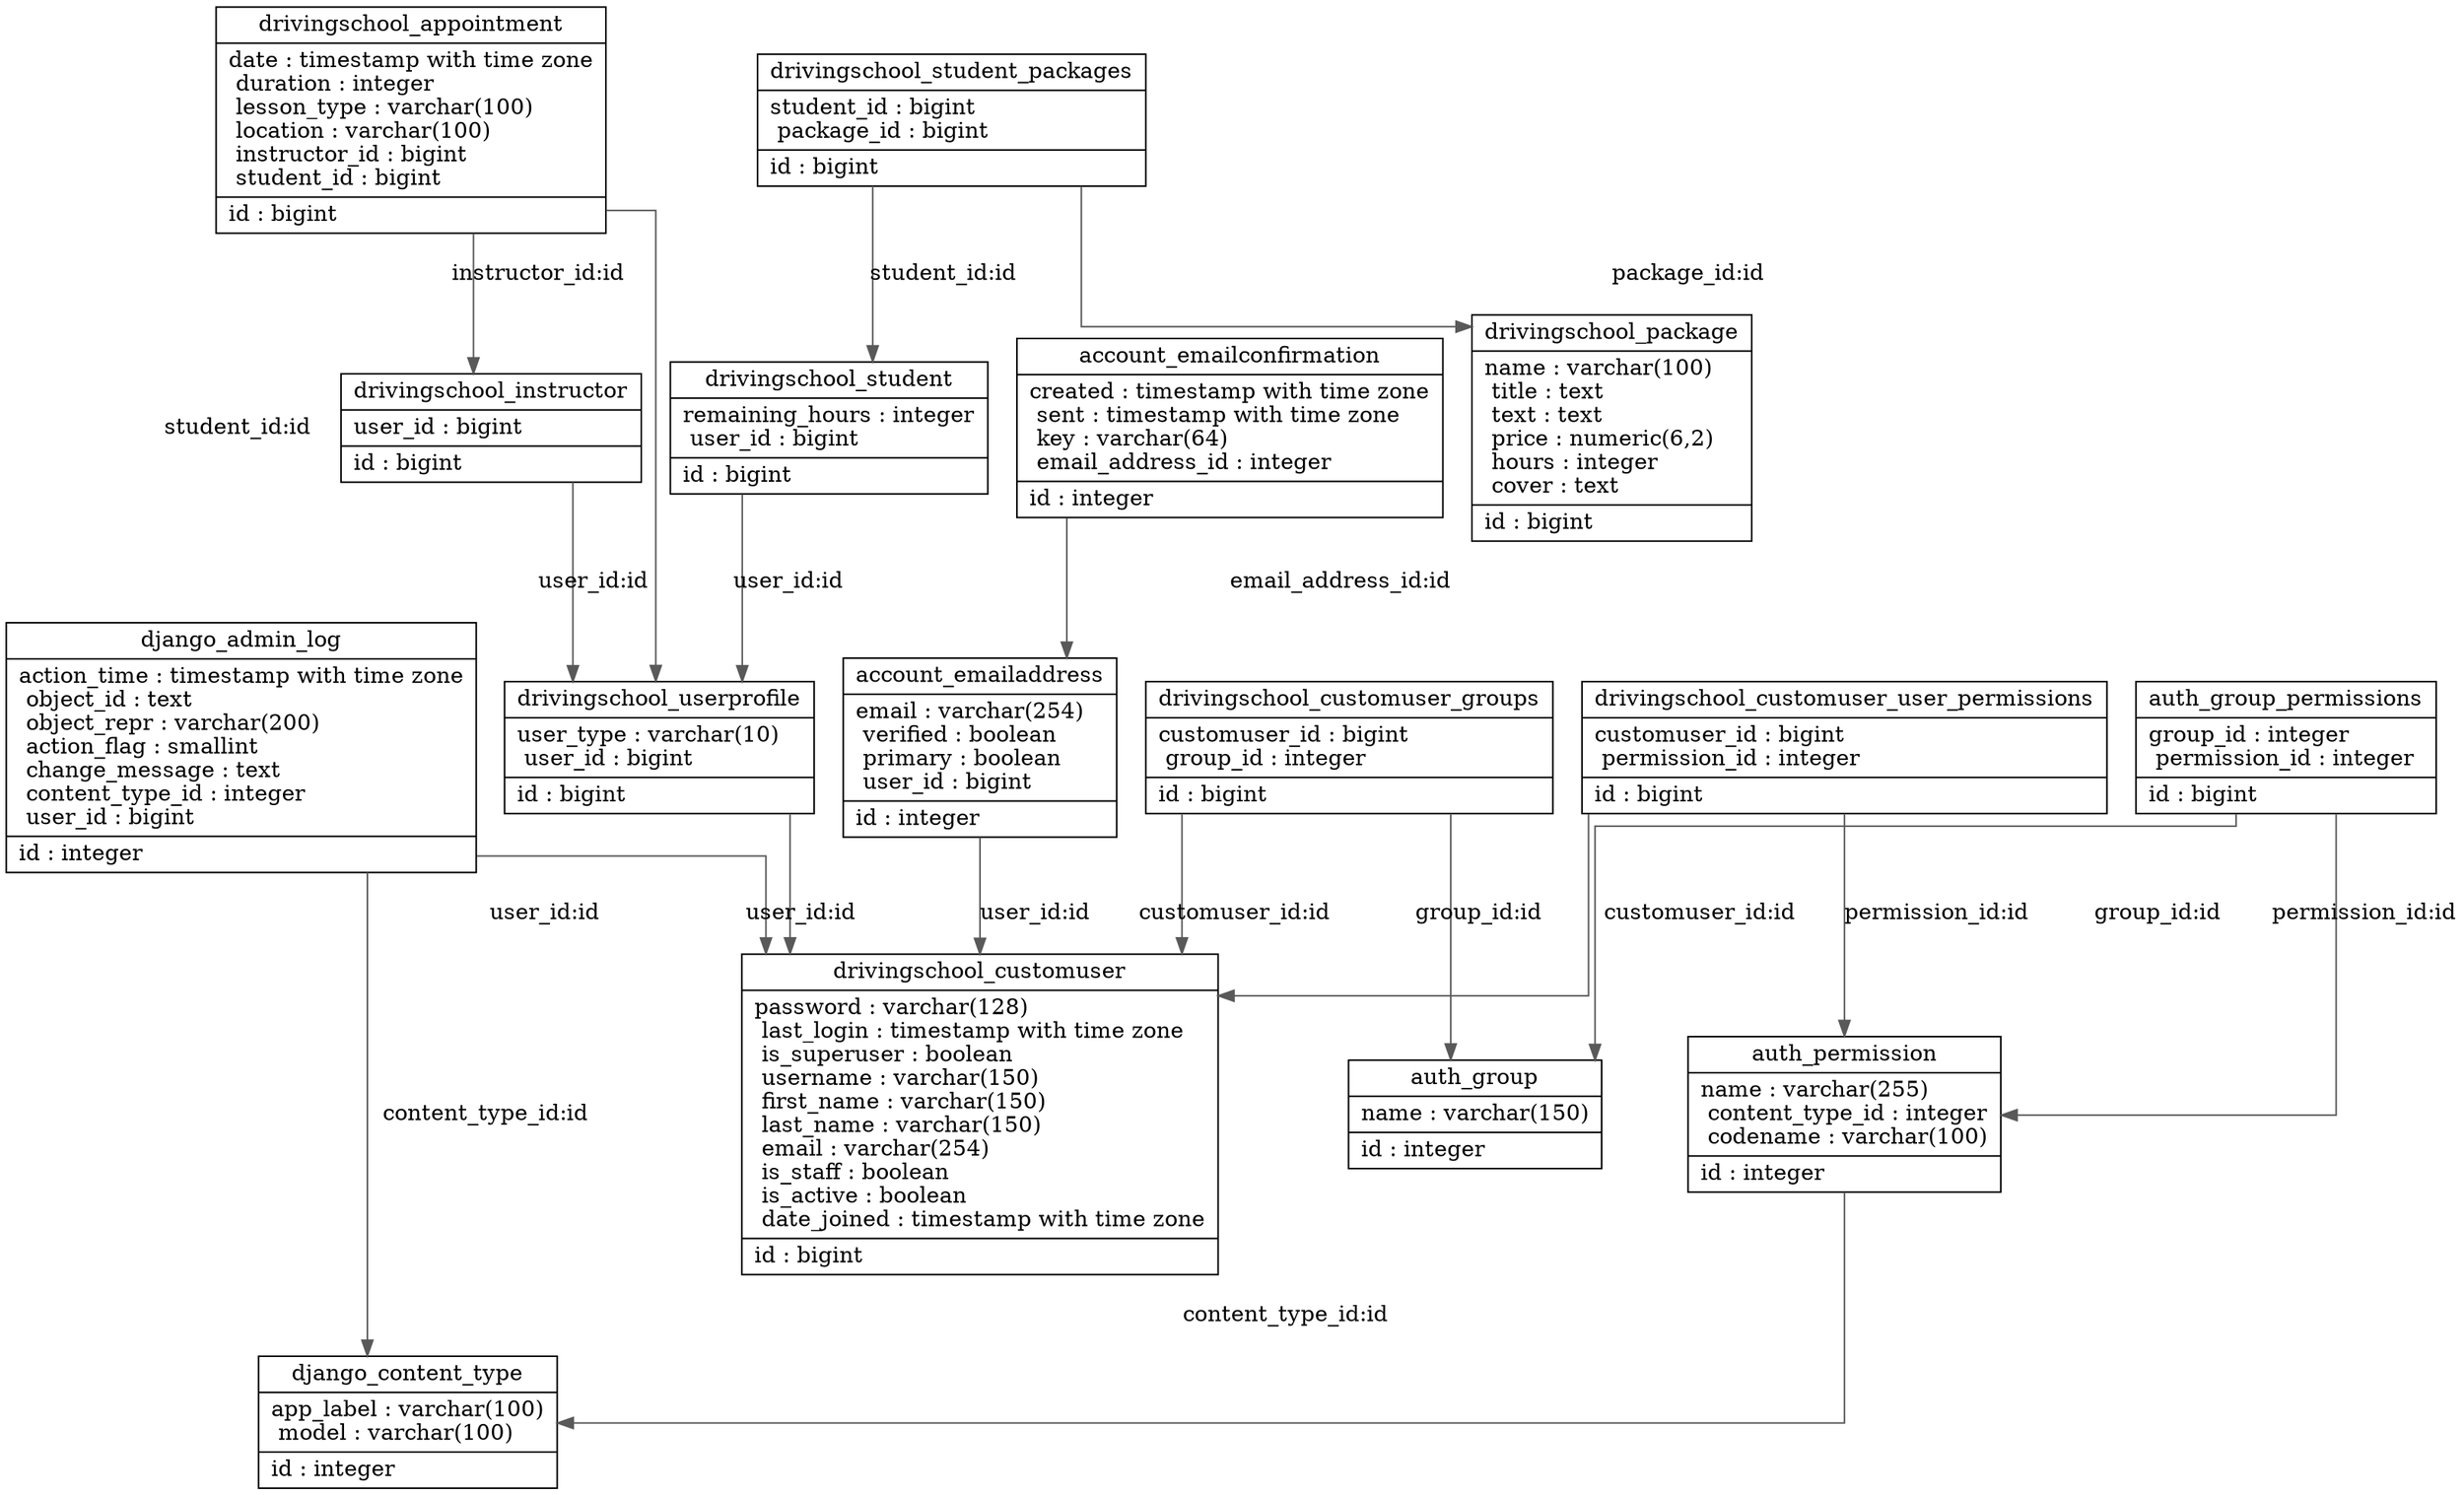 digraph "public" {

splines  = ortho;
fontname = "Inconsolata";

node [colorscheme = ylgnbu4];
edge [colorscheme = dark28, dir = both];

account_emailaddress                      [shape = record, label = "{ account_emailaddress |  email : varchar(254)\l  verified : boolean\l  primary : boolean\l  user_id : bigint\l| id : integer\l }"];
account_emailconfirmation                 [shape = record, label = "{ account_emailconfirmation |  created : timestamp with time zone\l  sent : timestamp with time zone\l  key : varchar(64)\l  email_address_id : integer\l| id : integer\l }"];
auth_group                                [shape = record, label = "{ auth_group |  name : varchar(150)\l| id : integer\l }"];
auth_group_permissions                    [shape = record, label = "{ auth_group_permissions |  group_id : integer\l  permission_id : integer\l| id : bigint\l }"];
auth_permission                           [shape = record, label = "{ auth_permission |  name : varchar(255)\l  content_type_id : integer\l  codename : varchar(100)\l| id : integer\l }"];
django_admin_log                          [shape = record, label = "{ django_admin_log |  action_time : timestamp with time zone\l  object_id : text\l  object_repr : varchar(200)\l  action_flag : smallint\l  change_message : text\l  content_type_id : integer\l  user_id : bigint\l| id : integer\l }"];
django_content_type                       [shape = record, label = "{ django_content_type |  app_label : varchar(100)\l  model : varchar(100)\l| id : integer\l }"];
drivingschool_appointment                 [shape = record, label = "{ drivingschool_appointment |  date : timestamp with time zone\l  duration : integer\l  lesson_type : varchar(100)\l  location : varchar(100)\l  instructor_id : bigint\l  student_id : bigint\l| id : bigint\l }"];
drivingschool_customuser                  [shape = record, label = "{ drivingschool_customuser |  password : varchar(128)\l  last_login : timestamp with time zone\l  is_superuser : boolean\l  username : varchar(150)\l  first_name : varchar(150)\l  last_name : varchar(150)\l  email : varchar(254)\l  is_staff : boolean\l  is_active : boolean\l  date_joined : timestamp with time zone\l| id : bigint\l }"];
drivingschool_customuser_groups           [shape = record, label = "{ drivingschool_customuser_groups |  customuser_id : bigint\l  group_id : integer\l| id : bigint\l }"];
drivingschool_customuser_user_permissions [shape = record, label = "{ drivingschool_customuser_user_permissions |  customuser_id : bigint\l  permission_id : integer\l| id : bigint\l }"];
drivingschool_instructor                  [shape = record, label = "{ drivingschool_instructor |  user_id : bigint\l| id : bigint\l }"];
drivingschool_package                     [shape = record, label = "{ drivingschool_package |  name : varchar(100)\l  title : text\l  text : text\l  price : numeric(6,2)\l  hours : integer\l  cover : text\l| id : bigint\l }"];
drivingschool_student                     [shape = record, label = "{ drivingschool_student |  remaining_hours : integer\l  user_id : bigint\l| id : bigint\l }"];
drivingschool_student_packages            [shape = record, label = "{ drivingschool_student_packages |  student_id : bigint\l  package_id : bigint\l| id : bigint\l }"];
drivingschool_userprofile                 [shape = record, label = "{ drivingschool_userprofile |  user_type : varchar(10)\l  user_id : bigint\l| id : bigint\l }"];

account_emailaddress                      -> drivingschool_customuser                  [color = "#595959", style = solid , arrowtail = none    , arrowhead = normal  , taillabel = "", label = "user_id:id", headlabel = ""];
account_emailconfirmation                 -> account_emailaddress                      [color = "#595959", style = solid , arrowtail = none    , arrowhead = normal  , taillabel = "", label = "email_address_id:id", headlabel = ""];
auth_group_permissions                    -> auth_group                                [color = "#595959", style = solid , arrowtail = none    , arrowhead = normal  , taillabel = "", label = "group_id:id", headlabel = ""];
auth_group_permissions                    -> auth_permission                           [color = "#595959", style = solid , arrowtail = none    , arrowhead = normal  , taillabel = "", label = "permission_id:id", headlabel = ""];
auth_permission                           -> django_content_type                       [color = "#595959", style = solid , arrowtail = none    , arrowhead = normal  , taillabel = "", label = "content_type_id:id", headlabel = ""];
django_admin_log                          -> django_content_type                       [color = "#595959", style = solid , arrowtail = none    , arrowhead = normal  , taillabel = "", label = "content_type_id:id", headlabel = ""];
django_admin_log                          -> drivingschool_customuser                  [color = "#595959", style = solid , arrowtail = none    , arrowhead = normal  , taillabel = "", label = "user_id:id", headlabel = ""];
drivingschool_appointment                 -> drivingschool_instructor                  [color = "#595959", style = solid , arrowtail = none    , arrowhead = normal  , taillabel = "", label = "instructor_id:id", headlabel = ""];
drivingschool_appointment                 -> drivingschool_userprofile                 [color = "#595959", style = solid , arrowtail = none    , arrowhead = normal  , taillabel = "", label = "student_id:id", headlabel = ""];
drivingschool_customuser_groups           -> auth_group                                [color = "#595959", style = solid , arrowtail = none    , arrowhead = normal  , taillabel = "", label = "group_id:id", headlabel = ""];
drivingschool_customuser_groups           -> drivingschool_customuser                  [color = "#595959", style = solid , arrowtail = none    , arrowhead = normal  , taillabel = "", label = "customuser_id:id", headlabel = ""];
drivingschool_customuser_user_permissions -> auth_permission                           [color = "#595959", style = solid , arrowtail = none    , arrowhead = normal  , taillabel = "", label = "permission_id:id", headlabel = ""];
drivingschool_customuser_user_permissions -> drivingschool_customuser                  [color = "#595959", style = solid , arrowtail = none    , arrowhead = normal  , taillabel = "", label = "customuser_id:id", headlabel = ""];
drivingschool_instructor                  -> drivingschool_userprofile                 [color = "#595959", style = solid , arrowtail = none    , arrowhead = normal  , taillabel = "", label = "user_id:id", headlabel = ""];
drivingschool_student                     -> drivingschool_userprofile                 [color = "#595959", style = solid , arrowtail = none    , arrowhead = normal  , taillabel = "", label = "user_id:id", headlabel = ""];
drivingschool_student_packages            -> drivingschool_package                     [color = "#595959", style = solid , arrowtail = none    , arrowhead = normal  , taillabel = "", label = "package_id:id", headlabel = ""];
drivingschool_student_packages            -> drivingschool_student                     [color = "#595959", style = solid , arrowtail = none    , arrowhead = normal  , taillabel = "", label = "student_id:id", headlabel = ""];
drivingschool_userprofile                 -> drivingschool_customuser                  [color = "#595959", style = solid , arrowtail = none    , arrowhead = normal  , taillabel = "", label = "user_id:id", headlabel = ""];

}
